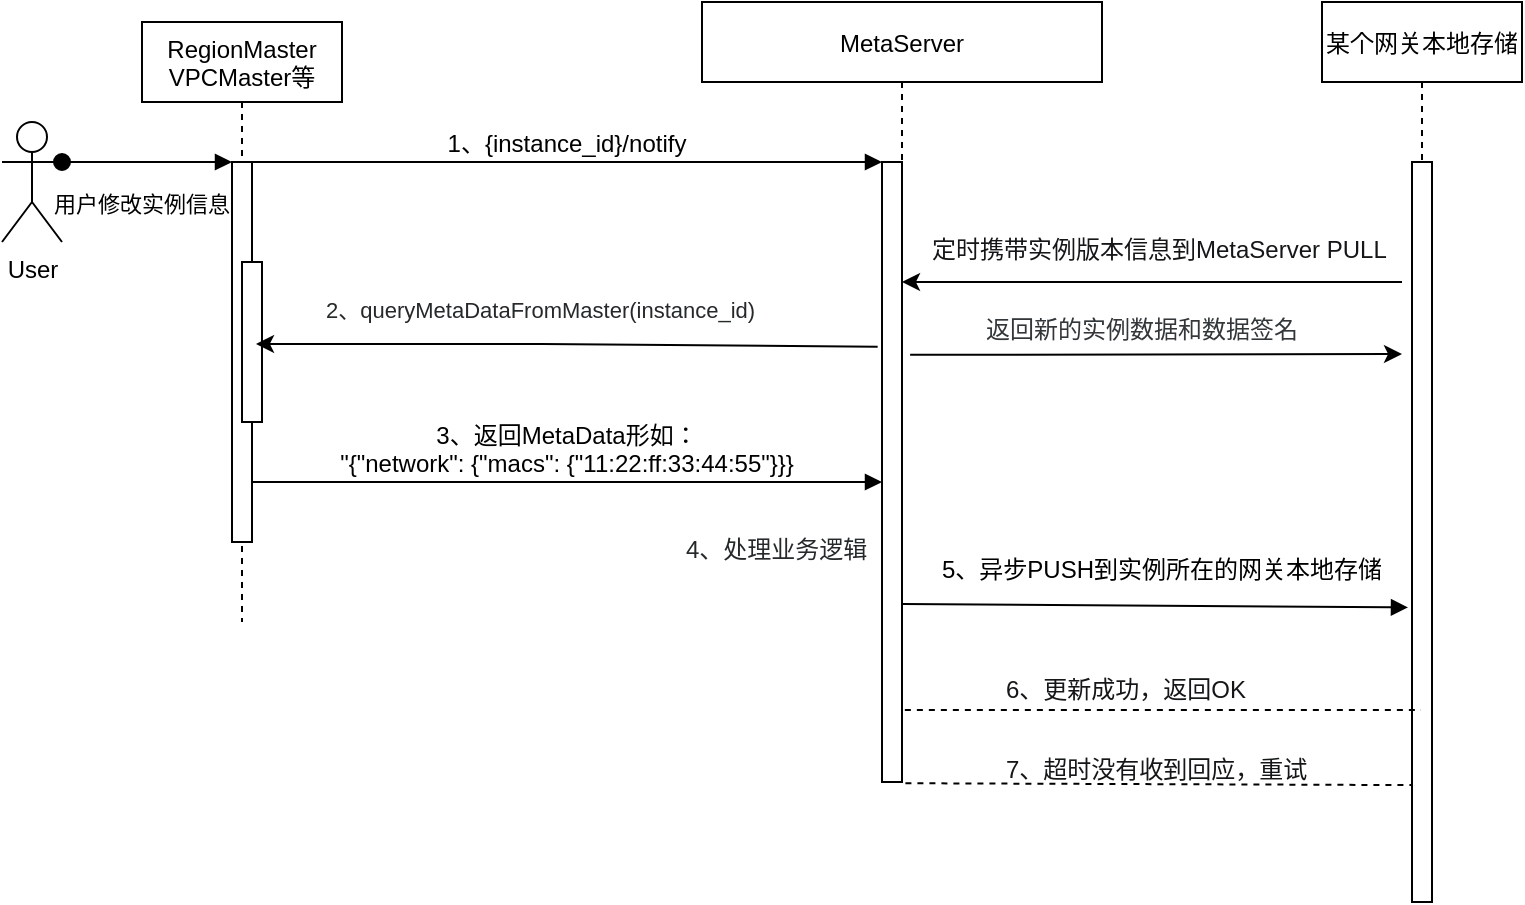 <mxfile version="14.9.3" type="github" pages="3">
  <diagram id="kgpKYQtTHZ0yAKxKKP6v" name="Page-1">
    <mxGraphModel dx="1209" dy="749" grid="1" gridSize="10" guides="1" tooltips="1" connect="1" arrows="1" fold="1" page="1" pageScale="1" pageWidth="1100" pageHeight="1700" math="0" shadow="0">
      <root>
        <mxCell id="0" />
        <mxCell id="1" parent="0" />
        <mxCell id="3nuBFxr9cyL0pnOWT2aG-1" value="RegionMaster&#xa;VPCMaster等" style="shape=umlLifeline;perimeter=lifelinePerimeter;container=1;collapsible=0;recursiveResize=0;rounded=0;shadow=0;strokeWidth=1;" parent="1" vertex="1">
          <mxGeometry x="240" y="200" width="100" height="300" as="geometry" />
        </mxCell>
        <mxCell id="3nuBFxr9cyL0pnOWT2aG-2" value="" style="points=[];perimeter=orthogonalPerimeter;rounded=0;shadow=0;strokeWidth=1;" parent="3nuBFxr9cyL0pnOWT2aG-1" vertex="1">
          <mxGeometry x="45" y="70" width="10" height="190" as="geometry" />
        </mxCell>
        <mxCell id="3nuBFxr9cyL0pnOWT2aG-3" value="用户修改实例信息" style="verticalAlign=bottom;startArrow=oval;endArrow=block;startSize=8;shadow=0;strokeWidth=1;" parent="3nuBFxr9cyL0pnOWT2aG-1" target="3nuBFxr9cyL0pnOWT2aG-2" edge="1">
          <mxGeometry x="-0.059" y="-30" relative="1" as="geometry">
            <mxPoint x="-40" y="70" as="sourcePoint" />
            <mxPoint as="offset" />
          </mxGeometry>
        </mxCell>
        <mxCell id="3nuBFxr9cyL0pnOWT2aG-4" value="" style="points=[];perimeter=orthogonalPerimeter;rounded=0;shadow=0;strokeWidth=1;" parent="3nuBFxr9cyL0pnOWT2aG-1" vertex="1">
          <mxGeometry x="50" y="120" width="10" height="80" as="geometry" />
        </mxCell>
        <mxCell id="3nuBFxr9cyL0pnOWT2aG-5" value="MetaServer" style="shape=umlLifeline;perimeter=lifelinePerimeter;container=1;collapsible=0;recursiveResize=0;rounded=0;shadow=0;strokeWidth=1;" parent="1" vertex="1">
          <mxGeometry x="520" y="190" width="200" height="390" as="geometry" />
        </mxCell>
        <mxCell id="3nuBFxr9cyL0pnOWT2aG-6" value="" style="points=[];perimeter=orthogonalPerimeter;rounded=0;shadow=0;strokeWidth=1;" parent="3nuBFxr9cyL0pnOWT2aG-5" vertex="1">
          <mxGeometry x="90" y="80" width="10" height="310" as="geometry" />
        </mxCell>
        <mxCell id="kTNJQBqPp0uzmPknnNzc-17" value="&lt;div style=&quot;text-align: center&quot;&gt;&lt;font color=&quot;#25292a&quot; face=&quot;helvetica&quot;&gt;&lt;span style=&quot;background-color: rgb(255 , 255 , 255)&quot;&gt;4、处理业务逻辑&lt;/span&gt;&lt;/font&gt;&lt;/div&gt;" style="text;whiteSpace=wrap;html=1;fontSize=12;" parent="3nuBFxr9cyL0pnOWT2aG-5" vertex="1">
          <mxGeometry x="-10" y="260" width="100" height="20" as="geometry" />
        </mxCell>
        <mxCell id="3nuBFxr9cyL0pnOWT2aG-8" value="1、{instance_id}/notify" style="verticalAlign=bottom;endArrow=block;entryX=0;entryY=0;shadow=0;strokeWidth=1;fontSize=12;" parent="1" source="3nuBFxr9cyL0pnOWT2aG-2" target="3nuBFxr9cyL0pnOWT2aG-6" edge="1">
          <mxGeometry relative="1" as="geometry">
            <mxPoint x="540" y="290" as="sourcePoint" />
          </mxGeometry>
        </mxCell>
        <mxCell id="kTNJQBqPp0uzmPknnNzc-1" value="User" style="shape=umlActor;verticalLabelPosition=bottom;verticalAlign=top;html=1;outlineConnect=0;" parent="1" vertex="1">
          <mxGeometry x="170" y="250" width="30" height="60" as="geometry" />
        </mxCell>
        <mxCell id="kTNJQBqPp0uzmPknnNzc-5" value="&lt;div style=&quot;text-align: center&quot;&gt;&lt;font color=&quot;#25292a&quot; face=&quot;helvetica&quot;&gt;&lt;span style=&quot;font-size: 11px&quot;&gt;2、queryMetaDataFromMaster(instance_id)&lt;/span&gt;&lt;/font&gt;&lt;/div&gt;" style="text;whiteSpace=wrap;html=1;labelBackgroundColor=#ffffff;" parent="1" vertex="1">
          <mxGeometry x="330" y="330" width="250" height="30" as="geometry" />
        </mxCell>
        <mxCell id="kTNJQBqPp0uzmPknnNzc-9" value="" style="endArrow=classic;html=1;entryX=0.7;entryY=0;entryDx=0;entryDy=0;entryPerimeter=0;exitX=-0.217;exitY=0.298;exitDx=0;exitDy=0;exitPerimeter=0;" parent="1" source="3nuBFxr9cyL0pnOWT2aG-6" edge="1">
          <mxGeometry width="50" height="50" relative="1" as="geometry">
            <mxPoint x="566.0" y="360" as="sourcePoint" />
            <mxPoint x="297" y="360.96" as="targetPoint" />
            <Array as="points">
              <mxPoint x="430" y="360.96" />
            </Array>
          </mxGeometry>
        </mxCell>
        <mxCell id="kTNJQBqPp0uzmPknnNzc-13" value="3、返回MetaData形如：&#xa;&quot;{&quot;network&quot;: {&quot;macs&quot;: {&quot;11:22:ff:33:44:55&quot;}}}" style="verticalAlign=bottom;endArrow=block;shadow=0;strokeWidth=1;fontSize=12;" parent="1" edge="1">
          <mxGeometry relative="1" as="geometry">
            <mxPoint x="295" y="430.0" as="sourcePoint" />
            <mxPoint x="610" y="430" as="targetPoint" />
          </mxGeometry>
        </mxCell>
        <mxCell id="kTNJQBqPp0uzmPknnNzc-14" value="某个网关本地存储" style="shape=umlLifeline;perimeter=lifelinePerimeter;container=1;collapsible=0;recursiveResize=0;rounded=0;shadow=0;strokeWidth=1;" parent="1" vertex="1">
          <mxGeometry x="830" y="190" width="100" height="450" as="geometry" />
        </mxCell>
        <mxCell id="kTNJQBqPp0uzmPknnNzc-15" value="" style="points=[];perimeter=orthogonalPerimeter;rounded=0;shadow=0;strokeWidth=1;" parent="kTNJQBqPp0uzmPknnNzc-14" vertex="1">
          <mxGeometry x="45" y="80" width="10" height="370" as="geometry" />
        </mxCell>
        <mxCell id="kTNJQBqPp0uzmPknnNzc-18" value="5、异步PUSH到实例所在的网关本地存储" style="verticalAlign=bottom;endArrow=block;shadow=0;strokeWidth=1;fontSize=12;exitX=1.043;exitY=0.713;exitDx=0;exitDy=0;exitPerimeter=0;entryX=-0.2;entryY=0.602;entryDx=0;entryDy=0;entryPerimeter=0;" parent="1" source="3nuBFxr9cyL0pnOWT2aG-6" target="kTNJQBqPp0uzmPknnNzc-15" edge="1">
          <mxGeometry x="0.024" y="9" relative="1" as="geometry">
            <mxPoint x="640" y="500" as="sourcePoint" />
            <mxPoint x="875" y="510" as="targetPoint" />
            <Array as="points" />
            <mxPoint as="offset" />
          </mxGeometry>
        </mxCell>
        <mxCell id="kTNJQBqPp0uzmPknnNzc-19" value="" style="endArrow=none;dashed=1;html=1;fontSize=12;exitX=1.143;exitY=0.884;exitDx=0;exitDy=0;exitPerimeter=0;" parent="1" source="3nuBFxr9cyL0pnOWT2aG-6" target="kTNJQBqPp0uzmPknnNzc-14" edge="1">
          <mxGeometry width="50" height="50" relative="1" as="geometry">
            <mxPoint x="640" y="560" as="sourcePoint" />
            <mxPoint x="690" y="510" as="targetPoint" />
          </mxGeometry>
        </mxCell>
        <mxCell id="kTNJQBqPp0uzmPknnNzc-20" value="&lt;span style=&quot;color: rgb(20 , 22 , 23) ; font-family: &amp;#34;helvetica&amp;#34; ; font-size: 12px ; font-style: normal ; font-weight: 400 ; letter-spacing: normal ; text-align: center ; text-indent: 0px ; text-transform: none ; word-spacing: 0px ; display: inline ; float: none ; background-color: rgb(255 , 255 , 255)&quot;&gt;6、更新成功，返回OK&lt;/span&gt;" style="text;whiteSpace=wrap;html=1;fontSize=12;" parent="1" vertex="1">
          <mxGeometry x="670" y="520" width="160" height="30" as="geometry" />
        </mxCell>
        <mxCell id="kTNJQBqPp0uzmPknnNzc-21" value="&lt;span style=&quot;color: rgb(20 , 22 , 23) ; font-family: &amp;#34;helvetica&amp;#34; ; font-size: 12px ; font-style: normal ; font-weight: 400 ; letter-spacing: normal ; text-align: center ; text-indent: 0px ; text-transform: none ; word-spacing: 0px ; display: inline ; float: none ; background-color: rgb(255 , 255 , 255)&quot;&gt;7、超时没有收到回应，重试&lt;/span&gt;" style="text;whiteSpace=wrap;html=1;fontSize=12;" parent="1" vertex="1">
          <mxGeometry x="670" y="560" width="160" height="30" as="geometry" />
        </mxCell>
        <mxCell id="kTNJQBqPp0uzmPknnNzc-22" value="" style="endArrow=none;dashed=1;html=1;fontSize=12;exitX=1.171;exitY=1.002;exitDx=0;exitDy=0;exitPerimeter=0;entryX=-0.035;entryY=0.842;entryDx=0;entryDy=0;entryPerimeter=0;" parent="1" source="3nuBFxr9cyL0pnOWT2aG-6" target="kTNJQBqPp0uzmPknnNzc-15" edge="1">
          <mxGeometry width="50" height="50" relative="1" as="geometry">
            <mxPoint x="890" y="550" as="sourcePoint" />
            <mxPoint x="940" y="500" as="targetPoint" />
          </mxGeometry>
        </mxCell>
        <mxCell id="kTNJQBqPp0uzmPknnNzc-25" value="&lt;span style=&quot;color: rgb(20 , 22 , 23) ; font-family: &amp;#34;helvetica&amp;#34; ; font-size: 12px ; font-style: normal ; font-weight: 400 ; letter-spacing: normal ; text-align: center ; text-indent: 0px ; text-transform: none ; word-spacing: 0px ; display: inline ; float: none ; background-color: rgb(255 , 255 , 255)&quot;&gt;定时携带实例版本信息到MetaServer PULL&lt;/span&gt;" style="text;whiteSpace=wrap;html=1;fontSize=12;" parent="1" vertex="1">
          <mxGeometry x="632.5" y="300" width="235" height="20" as="geometry" />
        </mxCell>
        <mxCell id="kTNJQBqPp0uzmPknnNzc-27" value="" style="endArrow=classic;html=1;fontSize=12;exitX=1.406;exitY=0.311;exitDx=0;exitDy=0;exitPerimeter=0;" parent="1" source="3nuBFxr9cyL0pnOWT2aG-6" edge="1">
          <mxGeometry width="50" height="50" relative="1" as="geometry">
            <mxPoint x="720" y="510" as="sourcePoint" />
            <mxPoint x="870" y="366" as="targetPoint" />
          </mxGeometry>
        </mxCell>
        <mxCell id="kTNJQBqPp0uzmPknnNzc-28" value="" style="endArrow=classic;html=1;fontSize=12;" parent="1" target="3nuBFxr9cyL0pnOWT2aG-5" edge="1">
          <mxGeometry width="50" height="50" relative="1" as="geometry">
            <mxPoint x="870" y="330" as="sourcePoint" />
            <mxPoint x="770" y="460" as="targetPoint" />
            <Array as="points">
              <mxPoint x="770" y="330" />
            </Array>
          </mxGeometry>
        </mxCell>
        <mxCell id="kTNJQBqPp0uzmPknnNzc-29" value="&lt;div style=&quot;text-align: center&quot;&gt;&lt;font color=&quot;#33373a&quot; face=&quot;helvetica&quot;&gt;&lt;span style=&quot;background-color: rgb(255 , 255 , 255)&quot;&gt;返回新的实例数据和数据签名&lt;/span&gt;&lt;/font&gt;&lt;/div&gt;" style="text;whiteSpace=wrap;html=1;fontSize=12;" parent="1" vertex="1">
          <mxGeometry x="660" y="340" width="222.5" height="30" as="geometry" />
        </mxCell>
      </root>
    </mxGraphModel>
  </diagram>
  <diagram id="kCJLqWRRHUwO5TX56eWa" name="Page-2">
    <mxGraphModel dx="1209" dy="749" grid="1" gridSize="10" guides="1" tooltips="1" connect="1" arrows="1" fold="1" page="1" pageScale="1" pageWidth="827" pageHeight="1169" math="0" shadow="0">
      <root>
        <mxCell id="raV_qagJ6nj09nClaVvq-0" />
        <mxCell id="raV_qagJ6nj09nClaVvq-1" parent="raV_qagJ6nj09nClaVvq-0" />
        <mxCell id="raV_qagJ6nj09nClaVvq-14" value="MetaServer" style="rounded=0;whiteSpace=wrap;html=1;align=center;" vertex="1" parent="raV_qagJ6nj09nClaVvq-1">
          <mxGeometry x="354" y="170" width="121" height="20" as="geometry" />
        </mxCell>
        <mxCell id="raV_qagJ6nj09nClaVvq-2" value="Inner API" style="rounded=0;whiteSpace=wrap;html=1;" vertex="1" parent="raV_qagJ6nj09nClaVvq-1">
          <mxGeometry x="354" y="190" width="120" height="60" as="geometry" />
        </mxCell>
        <mxCell id="raV_qagJ6nj09nClaVvq-17" value="" style="edgeStyle=orthogonalEdgeStyle;rounded=0;orthogonalLoop=1;jettySize=auto;html=1;" edge="1" parent="raV_qagJ6nj09nClaVvq-1" source="raV_qagJ6nj09nClaVvq-3" target="raV_qagJ6nj09nClaVvq-16">
          <mxGeometry relative="1" as="geometry">
            <Array as="points">
              <mxPoint x="300" y="220" />
            </Array>
          </mxGeometry>
        </mxCell>
        <mxCell id="raV_qagJ6nj09nClaVvq-3" value="RegionMaster" style="rounded=0;whiteSpace=wrap;html=1;" vertex="1" parent="raV_qagJ6nj09nClaVvq-1">
          <mxGeometry x="240" y="70" width="120" height="60" as="geometry" />
        </mxCell>
        <mxCell id="raV_qagJ6nj09nClaVvq-19" value="" style="edgeStyle=orthogonalEdgeStyle;rounded=0;orthogonalLoop=1;jettySize=auto;html=1;" edge="1" parent="raV_qagJ6nj09nClaVvq-1" source="raV_qagJ6nj09nClaVvq-4" target="raV_qagJ6nj09nClaVvq-18">
          <mxGeometry relative="1" as="geometry">
            <Array as="points">
              <mxPoint x="520" y="220" />
            </Array>
          </mxGeometry>
        </mxCell>
        <mxCell id="raV_qagJ6nj09nClaVvq-4" value="VPCMaster" style="rounded=0;whiteSpace=wrap;html=1;" vertex="1" parent="raV_qagJ6nj09nClaVvq-1">
          <mxGeometry x="460" y="70" width="120" height="60" as="geometry" />
        </mxCell>
        <mxCell id="raV_qagJ6nj09nClaVvq-5" value="SLB&amp;nbsp;" style="rounded=0;whiteSpace=wrap;html=1;" vertex="1" parent="raV_qagJ6nj09nClaVvq-1">
          <mxGeometry x="354" y="390" width="120" height="60" as="geometry" />
        </mxCell>
        <mxCell id="raV_qagJ6nj09nClaVvq-6" value="" style="whiteSpace=wrap;html=1;aspect=fixed;" vertex="1" parent="raV_qagJ6nj09nClaVvq-1">
          <mxGeometry x="40" y="390" width="210" height="210" as="geometry" />
        </mxCell>
        <mxCell id="raV_qagJ6nj09nClaVvq-7" value="VM" style="rounded=0;whiteSpace=wrap;html=1;" vertex="1" parent="raV_qagJ6nj09nClaVvq-1">
          <mxGeometry x="85" y="400" width="120" height="60" as="geometry" />
        </mxCell>
        <mxCell id="raV_qagJ6nj09nClaVvq-8" value="VM" style="rounded=0;whiteSpace=wrap;html=1;" vertex="1" parent="raV_qagJ6nj09nClaVvq-1">
          <mxGeometry x="85" y="500" width="125" height="60" as="geometry" />
        </mxCell>
        <mxCell id="raV_qagJ6nj09nClaVvq-10" value="AVS" style="rounded=0;whiteSpace=wrap;html=1;" vertex="1" parent="raV_qagJ6nj09nClaVvq-1">
          <mxGeometry x="40" y="600" width="210" height="60" as="geometry" />
        </mxCell>
        <mxCell id="raV_qagJ6nj09nClaVvq-11" value="网关" style="rounded=0;whiteSpace=wrap;html=1;" vertex="1" parent="raV_qagJ6nj09nClaVvq-1">
          <mxGeometry x="560" y="650" width="210" height="60" as="geometry" />
        </mxCell>
        <mxCell id="raV_qagJ6nj09nClaVvq-12" value="http://100.100.100.200" style="rounded=0;whiteSpace=wrap;html=1;" vertex="1" parent="raV_qagJ6nj09nClaVvq-1">
          <mxGeometry x="85" y="540" width="125" height="20" as="geometry" />
        </mxCell>
        <mxCell id="raV_qagJ6nj09nClaVvq-13" value="User API" style="rounded=0;whiteSpace=wrap;html=1;" vertex="1" parent="raV_qagJ6nj09nClaVvq-1">
          <mxGeometry x="354" y="250" width="120" height="60" as="geometry" />
        </mxCell>
        <mxCell id="raV_qagJ6nj09nClaVvq-16" value="" style="shape=waypoint;size=6;pointerEvents=1;points=[];fillColor=#ffffff;resizable=0;rotatable=0;perimeter=centerPerimeter;snapToPoint=1;rounded=0;" vertex="1" parent="raV_qagJ6nj09nClaVvq-1">
          <mxGeometry x="330" y="200" width="40" height="40" as="geometry" />
        </mxCell>
        <mxCell id="raV_qagJ6nj09nClaVvq-18" value="" style="shape=waypoint;size=6;pointerEvents=1;points=[];fillColor=#ffffff;resizable=0;rotatable=0;perimeter=centerPerimeter;snapToPoint=1;rounded=0;" vertex="1" parent="raV_qagJ6nj09nClaVvq-1">
          <mxGeometry x="460" y="200" width="40" height="40" as="geometry" />
        </mxCell>
        <mxCell id="raV_qagJ6nj09nClaVvq-20" value="" style="endArrow=classic;html=1;entryX=0.5;entryY=0;entryDx=0;entryDy=0;" edge="1" parent="raV_qagJ6nj09nClaVvq-1" source="raV_qagJ6nj09nClaVvq-6" target="raV_qagJ6nj09nClaVvq-10">
          <mxGeometry width="50" height="50" relative="1" as="geometry">
            <mxPoint x="160" y="610" as="sourcePoint" />
            <mxPoint x="210" y="560" as="targetPoint" />
          </mxGeometry>
        </mxCell>
        <mxCell id="raV_qagJ6nj09nClaVvq-22" value="" style="endArrow=classic;html=1;exitX=0.5;exitY=1;exitDx=0;exitDy=0;entryX=0.5;entryY=0;entryDx=0;entryDy=0;" edge="1" parent="raV_qagJ6nj09nClaVvq-1" source="raV_qagJ6nj09nClaVvq-12" target="raV_qagJ6nj09nClaVvq-10">
          <mxGeometry width="50" height="50" relative="1" as="geometry">
            <mxPoint x="120" y="600" as="sourcePoint" />
            <mxPoint x="170" y="550" as="targetPoint" />
          </mxGeometry>
        </mxCell>
        <mxCell id="raV_qagJ6nj09nClaVvq-24" value="" style="endArrow=classic;html=1;exitX=0.5;exitY=1;exitDx=0;exitDy=0;entryX=0.5;entryY=1;entryDx=0;entryDy=0;" edge="1" parent="raV_qagJ6nj09nClaVvq-1" source="raV_qagJ6nj09nClaVvq-10" target="raV_qagJ6nj09nClaVvq-5">
          <mxGeometry width="50" height="50" relative="1" as="geometry">
            <mxPoint x="390" y="510" as="sourcePoint" />
            <mxPoint x="410" y="460" as="targetPoint" />
            <Array as="points">
              <mxPoint x="145" y="720" />
              <mxPoint x="410" y="720" />
            </Array>
          </mxGeometry>
        </mxCell>
        <mxCell id="raV_qagJ6nj09nClaVvq-26" value="" style="endArrow=classic;html=1;entryX=0.5;entryY=1;entryDx=0;entryDy=0;exitX=0.5;exitY=0;exitDx=0;exitDy=0;" edge="1" parent="raV_qagJ6nj09nClaVvq-1" source="raV_qagJ6nj09nClaVvq-5" target="raV_qagJ6nj09nClaVvq-13">
          <mxGeometry width="50" height="50" relative="1" as="geometry">
            <mxPoint x="390" y="390" as="sourcePoint" />
            <mxPoint x="440" y="340" as="targetPoint" />
          </mxGeometry>
        </mxCell>
        <mxCell id="raV_qagJ6nj09nClaVvq-27" value="" style="whiteSpace=wrap;html=1;aspect=fixed;" vertex="1" parent="raV_qagJ6nj09nClaVvq-1">
          <mxGeometry x="560" y="380" width="210" height="210" as="geometry" />
        </mxCell>
        <mxCell id="raV_qagJ6nj09nClaVvq-28" value="VM" style="rounded=0;whiteSpace=wrap;html=1;" vertex="1" parent="raV_qagJ6nj09nClaVvq-1">
          <mxGeometry x="605" y="390" width="120" height="60" as="geometry" />
        </mxCell>
        <mxCell id="raV_qagJ6nj09nClaVvq-29" value="VM" style="rounded=0;whiteSpace=wrap;html=1;" vertex="1" parent="raV_qagJ6nj09nClaVvq-1">
          <mxGeometry x="605" y="490" width="125" height="60" as="geometry" />
        </mxCell>
        <mxCell id="raV_qagJ6nj09nClaVvq-30" value="AVS" style="rounded=0;whiteSpace=wrap;html=1;" vertex="1" parent="raV_qagJ6nj09nClaVvq-1">
          <mxGeometry x="560" y="590" width="210" height="60" as="geometry" />
        </mxCell>
        <mxCell id="raV_qagJ6nj09nClaVvq-31" value="http://100.100.100.200" style="rounded=0;whiteSpace=wrap;html=1;" vertex="1" parent="raV_qagJ6nj09nClaVvq-1">
          <mxGeometry x="605" y="530" width="125" height="20" as="geometry" />
        </mxCell>
        <mxCell id="raV_qagJ6nj09nClaVvq-32" value="" style="endArrow=classic;html=1;entryX=0.5;entryY=0;entryDx=0;entryDy=0;" edge="1" parent="raV_qagJ6nj09nClaVvq-1" source="raV_qagJ6nj09nClaVvq-27" target="raV_qagJ6nj09nClaVvq-30">
          <mxGeometry width="50" height="50" relative="1" as="geometry">
            <mxPoint x="680" y="600" as="sourcePoint" />
            <mxPoint x="730" y="550" as="targetPoint" />
          </mxGeometry>
        </mxCell>
        <mxCell id="raV_qagJ6nj09nClaVvq-33" value="" style="endArrow=classic;html=1;exitX=0.5;exitY=1;exitDx=0;exitDy=0;entryX=0.5;entryY=0;entryDx=0;entryDy=0;" edge="1" parent="raV_qagJ6nj09nClaVvq-1" source="raV_qagJ6nj09nClaVvq-31" target="raV_qagJ6nj09nClaVvq-30">
          <mxGeometry width="50" height="50" relative="1" as="geometry">
            <mxPoint x="640" y="590" as="sourcePoint" />
            <mxPoint x="690" y="540" as="targetPoint" />
          </mxGeometry>
        </mxCell>
        <mxCell id="raV_qagJ6nj09nClaVvq-34" value="&lt;font style=&quot;font-size: 29px&quot;&gt;改造前&lt;/font&gt;" style="text;html=1;strokeColor=none;fillColor=none;align=center;verticalAlign=middle;whiteSpace=wrap;rounded=0;" vertex="1" parent="raV_qagJ6nj09nClaVvq-1">
          <mxGeometry x="100" y="220" width="40" height="20" as="geometry" />
        </mxCell>
      </root>
    </mxGraphModel>
  </diagram>
  <diagram id="fogGsYgTJNjnkPleKLI2" name="Page-3">
    <mxGraphModel dx="1209" dy="749" grid="1" gridSize="10" guides="1" tooltips="1" connect="1" arrows="1" fold="1" page="1" pageScale="1" pageWidth="827" pageHeight="1169" math="0" shadow="0">
      <root>
        <mxCell id="g3yn0UQPBMlJ5Orl6CYC-0" />
        <mxCell id="g3yn0UQPBMlJ5Orl6CYC-1" parent="g3yn0UQPBMlJ5Orl6CYC-0" />
        <mxCell id="iGMBbP4mUpQFk7i02x6C-0" value="MetaServer" style="rounded=0;whiteSpace=wrap;html=1;align=center;" vertex="1" parent="g3yn0UQPBMlJ5Orl6CYC-1">
          <mxGeometry x="354" y="170" width="121" height="20" as="geometry" />
        </mxCell>
        <mxCell id="iGMBbP4mUpQFk7i02x6C-1" value="Inner API" style="rounded=0;whiteSpace=wrap;html=1;" vertex="1" parent="g3yn0UQPBMlJ5Orl6CYC-1">
          <mxGeometry x="354" y="190" width="120" height="60" as="geometry" />
        </mxCell>
        <mxCell id="iGMBbP4mUpQFk7i02x6C-2" value="" style="edgeStyle=orthogonalEdgeStyle;rounded=0;orthogonalLoop=1;jettySize=auto;html=1;" edge="1" parent="g3yn0UQPBMlJ5Orl6CYC-1" source="iGMBbP4mUpQFk7i02x6C-3" target="iGMBbP4mUpQFk7i02x6C-14">
          <mxGeometry relative="1" as="geometry">
            <Array as="points">
              <mxPoint x="300" y="220" />
            </Array>
          </mxGeometry>
        </mxCell>
        <mxCell id="iGMBbP4mUpQFk7i02x6C-3" value="RegionMaster" style="rounded=0;whiteSpace=wrap;html=1;" vertex="1" parent="g3yn0UQPBMlJ5Orl6CYC-1">
          <mxGeometry x="240" y="70" width="120" height="60" as="geometry" />
        </mxCell>
        <mxCell id="iGMBbP4mUpQFk7i02x6C-4" value="" style="edgeStyle=orthogonalEdgeStyle;rounded=0;orthogonalLoop=1;jettySize=auto;html=1;" edge="1" parent="g3yn0UQPBMlJ5Orl6CYC-1" source="iGMBbP4mUpQFk7i02x6C-5" target="iGMBbP4mUpQFk7i02x6C-15">
          <mxGeometry relative="1" as="geometry">
            <Array as="points">
              <mxPoint x="520" y="220" />
            </Array>
          </mxGeometry>
        </mxCell>
        <mxCell id="iGMBbP4mUpQFk7i02x6C-5" value="VPCMaster" style="rounded=0;whiteSpace=wrap;html=1;" vertex="1" parent="g3yn0UQPBMlJ5Orl6CYC-1">
          <mxGeometry x="460" y="70" width="120" height="60" as="geometry" />
        </mxCell>
        <mxCell id="iGMBbP4mUpQFk7i02x6C-6" value="SLB&amp;nbsp;" style="rounded=0;whiteSpace=wrap;html=1;" vertex="1" parent="g3yn0UQPBMlJ5Orl6CYC-1">
          <mxGeometry x="354" y="390" width="120" height="60" as="geometry" />
        </mxCell>
        <mxCell id="iGMBbP4mUpQFk7i02x6C-11" value="网关" style="rounded=0;whiteSpace=wrap;html=1;" vertex="1" parent="g3yn0UQPBMlJ5Orl6CYC-1">
          <mxGeometry x="70" y="580" width="120" height="60" as="geometry" />
        </mxCell>
        <mxCell id="iGMBbP4mUpQFk7i02x6C-13" value="User API" style="rounded=0;whiteSpace=wrap;html=1;" vertex="1" parent="g3yn0UQPBMlJ5Orl6CYC-1">
          <mxGeometry x="354" y="250" width="120" height="60" as="geometry" />
        </mxCell>
        <mxCell id="iGMBbP4mUpQFk7i02x6C-14" value="" style="shape=waypoint;size=6;pointerEvents=1;points=[];fillColor=#ffffff;resizable=0;rotatable=0;perimeter=centerPerimeter;snapToPoint=1;rounded=0;" vertex="1" parent="g3yn0UQPBMlJ5Orl6CYC-1">
          <mxGeometry x="330" y="200" width="40" height="40" as="geometry" />
        </mxCell>
        <mxCell id="iGMBbP4mUpQFk7i02x6C-15" value="" style="shape=waypoint;size=6;pointerEvents=1;points=[];fillColor=#ffffff;resizable=0;rotatable=0;perimeter=centerPerimeter;snapToPoint=1;rounded=0;" vertex="1" parent="g3yn0UQPBMlJ5Orl6CYC-1">
          <mxGeometry x="460" y="200" width="40" height="40" as="geometry" />
        </mxCell>
        <mxCell id="iGMBbP4mUpQFk7i02x6C-19" value="" style="endArrow=classic;html=1;entryX=0.5;entryY=1;entryDx=0;entryDy=0;exitX=0.5;exitY=0;exitDx=0;exitDy=0;" edge="1" parent="g3yn0UQPBMlJ5Orl6CYC-1" source="iGMBbP4mUpQFk7i02x6C-6" target="iGMBbP4mUpQFk7i02x6C-13">
          <mxGeometry width="50" height="50" relative="1" as="geometry">
            <mxPoint x="390" y="390" as="sourcePoint" />
            <mxPoint x="440" y="340" as="targetPoint" />
          </mxGeometry>
        </mxCell>
        <mxCell id="iGMBbP4mUpQFk7i02x6C-20" value="" style="whiteSpace=wrap;html=1;aspect=fixed;" vertex="1" parent="g3yn0UQPBMlJ5Orl6CYC-1">
          <mxGeometry x="70" y="310" width="210" height="210" as="geometry" />
        </mxCell>
        <mxCell id="iGMBbP4mUpQFk7i02x6C-21" value="VM" style="rounded=0;whiteSpace=wrap;html=1;" vertex="1" parent="g3yn0UQPBMlJ5Orl6CYC-1">
          <mxGeometry x="115" y="320" width="120" height="60" as="geometry" />
        </mxCell>
        <mxCell id="iGMBbP4mUpQFk7i02x6C-22" value="VM" style="rounded=0;whiteSpace=wrap;html=1;" vertex="1" parent="g3yn0UQPBMlJ5Orl6CYC-1">
          <mxGeometry x="115" y="420" width="125" height="60" as="geometry" />
        </mxCell>
        <mxCell id="iGMBbP4mUpQFk7i02x6C-23" value="AVS" style="rounded=0;whiteSpace=wrap;html=1;" vertex="1" parent="g3yn0UQPBMlJ5Orl6CYC-1">
          <mxGeometry x="70" y="520" width="210" height="60" as="geometry" />
        </mxCell>
        <mxCell id="iGMBbP4mUpQFk7i02x6C-24" value="http://100.100.100.200" style="rounded=0;whiteSpace=wrap;html=1;" vertex="1" parent="g3yn0UQPBMlJ5Orl6CYC-1">
          <mxGeometry x="115" y="460" width="125" height="20" as="geometry" />
        </mxCell>
        <mxCell id="iGMBbP4mUpQFk7i02x6C-25" value="" style="endArrow=classic;html=1;entryX=0.5;entryY=0;entryDx=0;entryDy=0;" edge="1" parent="g3yn0UQPBMlJ5Orl6CYC-1" source="iGMBbP4mUpQFk7i02x6C-20" target="iGMBbP4mUpQFk7i02x6C-23">
          <mxGeometry width="50" height="50" relative="1" as="geometry">
            <mxPoint x="190" y="530" as="sourcePoint" />
            <mxPoint x="240" y="480" as="targetPoint" />
          </mxGeometry>
        </mxCell>
        <mxCell id="iGMBbP4mUpQFk7i02x6C-26" value="" style="endArrow=classic;html=1;exitX=0.5;exitY=1;exitDx=0;exitDy=0;entryX=0.5;entryY=0;entryDx=0;entryDy=0;" edge="1" parent="g3yn0UQPBMlJ5Orl6CYC-1" source="iGMBbP4mUpQFk7i02x6C-24" target="iGMBbP4mUpQFk7i02x6C-23">
          <mxGeometry width="50" height="50" relative="1" as="geometry">
            <mxPoint x="150" y="520" as="sourcePoint" />
            <mxPoint x="200" y="470" as="targetPoint" />
          </mxGeometry>
        </mxCell>
        <mxCell id="iGMBbP4mUpQFk7i02x6C-27" value="&lt;font style=&quot;font-size: 29px&quot;&gt;改造后&lt;/font&gt;" style="text;html=1;strokeColor=none;fillColor=none;align=center;verticalAlign=middle;whiteSpace=wrap;rounded=0;" vertex="1" parent="g3yn0UQPBMlJ5Orl6CYC-1">
          <mxGeometry x="100" y="220" width="40" height="20" as="geometry" />
        </mxCell>
        <mxCell id="iGMBbP4mUpQFk7i02x6C-28" value="本地存储" style="rounded=0;whiteSpace=wrap;html=1;" vertex="1" parent="g3yn0UQPBMlJ5Orl6CYC-1">
          <mxGeometry x="190" y="580" width="90" height="60" as="geometry" />
        </mxCell>
      </root>
    </mxGraphModel>
  </diagram>
</mxfile>
